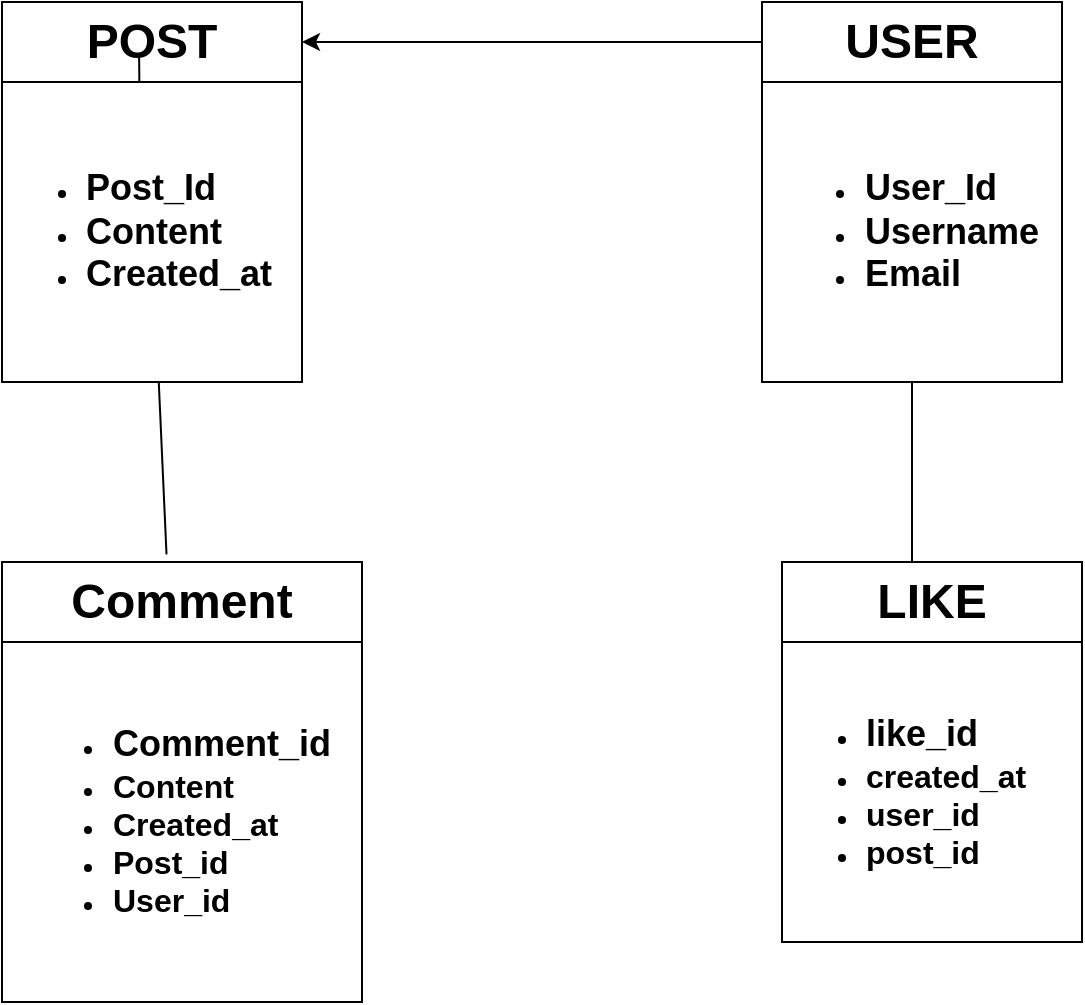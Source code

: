 <mxfile version="21.0.8" type="github">
  <diagram id="R2lEEEUBdFMjLlhIrx00" name="Page-1">
    <mxGraphModel dx="993" dy="637" grid="1" gridSize="10" guides="1" tooltips="1" connect="1" arrows="1" fold="1" page="1" pageScale="1" pageWidth="850" pageHeight="1100" math="0" shadow="0" extFonts="Permanent Marker^https://fonts.googleapis.com/css?family=Permanent+Marker">
      <root>
        <mxCell id="0" />
        <mxCell id="1" parent="0" />
        <mxCell id="keBYOh6yZ6PrSQoJ2qsw-4" value="" style="edgeStyle=orthogonalEdgeStyle;rounded=0;orthogonalLoop=1;jettySize=auto;html=1;" edge="1" parent="1" source="keBYOh6yZ6PrSQoJ2qsw-2" target="keBYOh6yZ6PrSQoJ2qsw-3">
          <mxGeometry relative="1" as="geometry" />
        </mxCell>
        <mxCell id="keBYOh6yZ6PrSQoJ2qsw-2" value="&lt;span style=&quot;font-size: 24px;&quot;&gt;&lt;b&gt;USER&lt;/b&gt;&lt;/span&gt;" style="rounded=0;whiteSpace=wrap;html=1;" vertex="1" parent="1">
          <mxGeometry x="540" y="120" width="150" height="40" as="geometry" />
        </mxCell>
        <mxCell id="keBYOh6yZ6PrSQoJ2qsw-3" value="&lt;b&gt;&lt;font style=&quot;font-size: 24px;&quot;&gt;POST&lt;/font&gt;&lt;/b&gt;" style="rounded=0;whiteSpace=wrap;html=1;" vertex="1" parent="1">
          <mxGeometry x="160" y="120" width="150" height="40" as="geometry" />
        </mxCell>
        <mxCell id="keBYOh6yZ6PrSQoJ2qsw-5" value="&lt;div style=&quot;text-align: left;&quot;&gt;&lt;ul&gt;&lt;li&gt;&lt;b style=&quot;background-color: initial; border-color: var(--border-color);&quot;&gt;&lt;font style=&quot;border-color: var(--border-color); font-size: 18px;&quot;&gt;User_Id&lt;/font&gt;&lt;/b&gt;&lt;/li&gt;&lt;li&gt;&lt;b style=&quot;background-color: initial; border-color: var(--border-color);&quot;&gt;&lt;font style=&quot;border-color: var(--border-color); font-size: 18px;&quot;&gt;Username&lt;/font&gt;&lt;/b&gt;&lt;/li&gt;&lt;li&gt;&lt;b style=&quot;background-color: initial; font-size: 12px; border-color: var(--border-color);&quot;&gt;&lt;font style=&quot;border-color: var(--border-color); font-size: 18px;&quot;&gt;Email&lt;/font&gt;&lt;/b&gt;&lt;/li&gt;&lt;/ul&gt;&lt;/div&gt;" style="whiteSpace=wrap;html=1;aspect=fixed;" vertex="1" parent="1">
          <mxGeometry x="540" y="160" width="150" height="150" as="geometry" />
        </mxCell>
        <mxCell id="keBYOh6yZ6PrSQoJ2qsw-7" value="&lt;span style=&quot;font-size: 24px;&quot;&gt;&lt;b&gt;Comment&lt;/b&gt;&lt;/span&gt;" style="rounded=0;whiteSpace=wrap;html=1;" vertex="1" parent="1">
          <mxGeometry x="160" y="400" width="180" height="40" as="geometry" />
        </mxCell>
        <mxCell id="keBYOh6yZ6PrSQoJ2qsw-8" value="&lt;div style=&quot;text-align: left;&quot;&gt;&lt;ul&gt;&lt;li&gt;&lt;span style=&quot;background-color: initial;&quot;&gt;&lt;font style=&quot;font-size: 18px;&quot;&gt;&lt;b&gt;Comment_id&lt;/b&gt;&lt;/font&gt;&lt;/span&gt;&lt;/li&gt;&lt;li&gt;&lt;span style=&quot;background-color: initial;&quot;&gt;&lt;font size=&quot;3&quot;&gt;&lt;b&gt;Content&lt;/b&gt;&lt;/font&gt;&lt;/span&gt;&lt;/li&gt;&lt;li&gt;&lt;span style=&quot;background-color: initial;&quot;&gt;&lt;font size=&quot;3&quot;&gt;&lt;b&gt;Created_at&lt;/b&gt;&lt;/font&gt;&lt;/span&gt;&lt;/li&gt;&lt;li&gt;&lt;span style=&quot;background-color: initial;&quot;&gt;&lt;font size=&quot;3&quot;&gt;&lt;b&gt;Post_id&lt;/b&gt;&lt;/font&gt;&lt;/span&gt;&lt;/li&gt;&lt;li&gt;&lt;span style=&quot;background-color: initial;&quot;&gt;&lt;font size=&quot;3&quot;&gt;&lt;b&gt;User_id&lt;/b&gt;&lt;/font&gt;&lt;/span&gt;&lt;/li&gt;&lt;/ul&gt;&lt;/div&gt;" style="whiteSpace=wrap;html=1;aspect=fixed;" vertex="1" parent="1">
          <mxGeometry x="160" y="440" width="180" height="180" as="geometry" />
        </mxCell>
        <mxCell id="keBYOh6yZ6PrSQoJ2qsw-11" value="&lt;span style=&quot;font-size: 24px;&quot;&gt;&lt;b&gt;LIKE&lt;/b&gt;&lt;/span&gt;" style="rounded=0;whiteSpace=wrap;html=1;" vertex="1" parent="1">
          <mxGeometry x="550" y="400" width="150" height="40" as="geometry" />
        </mxCell>
        <mxCell id="keBYOh6yZ6PrSQoJ2qsw-12" value="&lt;ul&gt;&lt;li&gt;&lt;b&gt;&lt;font style=&quot;font-size: 18px;&quot;&gt;like_id&lt;/font&gt;&lt;/b&gt;&lt;/li&gt;&lt;li&gt;&lt;b&gt;&lt;font size=&quot;3&quot;&gt;created_at&lt;/font&gt;&lt;/b&gt;&lt;/li&gt;&lt;li&gt;&lt;b&gt;&lt;font size=&quot;3&quot;&gt;user_id&lt;/font&gt;&lt;/b&gt;&lt;/li&gt;&lt;li&gt;&lt;b&gt;&lt;font size=&quot;3&quot;&gt;post_id&lt;/font&gt;&lt;/b&gt;&lt;/li&gt;&lt;/ul&gt;" style="whiteSpace=wrap;html=1;aspect=fixed;align=left;" vertex="1" parent="1">
          <mxGeometry x="550" y="440" width="150" height="150" as="geometry" />
        </mxCell>
        <mxCell id="keBYOh6yZ6PrSQoJ2qsw-13" value="" style="endArrow=none;html=1;rounded=0;entryX=0.5;entryY=1;entryDx=0;entryDy=0;" edge="1" parent="1" target="keBYOh6yZ6PrSQoJ2qsw-5">
          <mxGeometry width="50" height="50" relative="1" as="geometry">
            <mxPoint x="615" y="400" as="sourcePoint" />
            <mxPoint x="450" y="310" as="targetPoint" />
          </mxGeometry>
        </mxCell>
        <mxCell id="keBYOh6yZ6PrSQoJ2qsw-14" value="" style="endArrow=none;html=1;rounded=0;exitX=0.457;exitY=-0.095;exitDx=0;exitDy=0;exitPerimeter=0;" edge="1" parent="1" source="keBYOh6yZ6PrSQoJ2qsw-6">
          <mxGeometry width="50" height="50" relative="1" as="geometry">
            <mxPoint x="180" y="360" as="sourcePoint" />
            <mxPoint x="230" y="310" as="targetPoint" />
          </mxGeometry>
        </mxCell>
        <mxCell id="keBYOh6yZ6PrSQoJ2qsw-15" value="" style="endArrow=none;html=1;rounded=0;exitX=0.457;exitY=-0.095;exitDx=0;exitDy=0;exitPerimeter=0;" edge="1" parent="1" source="keBYOh6yZ6PrSQoJ2qsw-7" target="keBYOh6yZ6PrSQoJ2qsw-6">
          <mxGeometry width="50" height="50" relative="1" as="geometry">
            <mxPoint x="242" y="396" as="sourcePoint" />
            <mxPoint x="230" y="310" as="targetPoint" />
          </mxGeometry>
        </mxCell>
        <mxCell id="keBYOh6yZ6PrSQoJ2qsw-6" value="&lt;ul&gt;&lt;li&gt;&lt;b&gt;&lt;font style=&quot;font-size: 18px;&quot;&gt;Post_Id&lt;/font&gt;&lt;/b&gt;&lt;/li&gt;&lt;li&gt;&lt;b&gt;&lt;font style=&quot;font-size: 18px;&quot;&gt;Content&lt;/font&gt;&lt;/b&gt;&lt;/li&gt;&lt;li&gt;&lt;b&gt;&lt;font style=&quot;font-size: 18px;&quot;&gt;Created_at&lt;/font&gt;&lt;/b&gt;&lt;/li&gt;&lt;/ul&gt;" style="whiteSpace=wrap;html=1;aspect=fixed;align=left;" vertex="1" parent="1">
          <mxGeometry x="160" y="160" width="150" height="150" as="geometry" />
        </mxCell>
      </root>
    </mxGraphModel>
  </diagram>
</mxfile>
